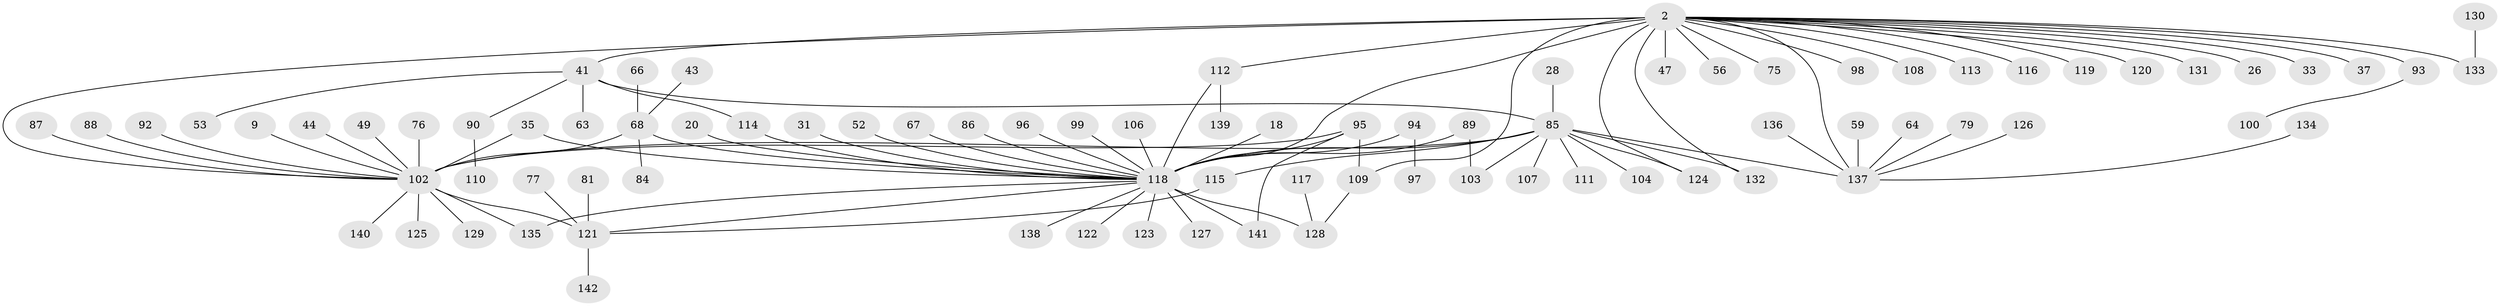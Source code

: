 // original degree distribution, {18: 0.007042253521126761, 37: 0.007042253521126761, 4: 0.04929577464788732, 7: 0.014084507042253521, 3: 0.14788732394366197, 1: 0.5211267605633803, 10: 0.007042253521126761, 11: 0.014084507042253521, 5: 0.007042253521126761, 14: 0.007042253521126761, 9: 0.007042253521126761, 2: 0.19718309859154928, 6: 0.014084507042253521}
// Generated by graph-tools (version 1.1) at 2025/50/03/04/25 21:50:11]
// undirected, 85 vertices, 101 edges
graph export_dot {
graph [start="1"]
  node [color=gray90,style=filled];
  2;
  9;
  18;
  20;
  26;
  28;
  31;
  33;
  35;
  37;
  41 [super="+23+32"];
  43;
  44 [super="+25"];
  47;
  49;
  52;
  53;
  56;
  59;
  63;
  64;
  66;
  67 [super="+62"];
  68 [super="+27+50"];
  75;
  76;
  77;
  79;
  81;
  84;
  85 [super="+38+83"];
  86;
  87;
  88;
  89 [super="+80"];
  90;
  92;
  93;
  94;
  95 [super="+69"];
  96;
  97;
  98;
  99;
  100;
  102 [super="+71+78+1"];
  103 [super="+60"];
  104 [super="+13+36"];
  106;
  107;
  108;
  109 [super="+72"];
  110;
  111;
  112 [super="+91+101"];
  113;
  114;
  115 [super="+54"];
  116 [super="+3+105"];
  117;
  118 [super="+46+74+57+70"];
  119;
  120;
  121 [super="+82"];
  122;
  123;
  124 [super="+73"];
  125;
  126 [super="+39"];
  127;
  128 [super="+65"];
  129;
  130;
  131;
  132;
  133 [super="+21"];
  134;
  135 [super="+40+51"];
  136;
  137 [super="+24"];
  138;
  139;
  140;
  141;
  142;
  2 -- 26;
  2 -- 33;
  2 -- 37;
  2 -- 41 [weight=2];
  2 -- 47;
  2 -- 56;
  2 -- 75;
  2 -- 93;
  2 -- 98;
  2 -- 108;
  2 -- 109 [weight=2];
  2 -- 112 [weight=2];
  2 -- 113;
  2 -- 119;
  2 -- 120;
  2 -- 131;
  2 -- 132;
  2 -- 137 [weight=2];
  2 -- 133;
  2 -- 118 [weight=7];
  2 -- 124;
  2 -- 102 [weight=2];
  2 -- 116 [weight=2];
  9 -- 102;
  18 -- 118;
  20 -- 118;
  28 -- 85;
  31 -- 118;
  35 -- 118;
  35 -- 102;
  41 -- 63;
  41 -- 114;
  41 -- 53;
  41 -- 90;
  41 -- 85;
  43 -- 68;
  44 -- 102;
  49 -- 102;
  52 -- 118;
  59 -- 137;
  64 -- 137;
  66 -- 68;
  67 -- 118;
  68 -- 118 [weight=2];
  68 -- 84;
  68 -- 102 [weight=3];
  76 -- 102;
  77 -- 121;
  79 -- 137;
  81 -- 121;
  85 -- 111;
  85 -- 107;
  85 -- 103;
  85 -- 124;
  85 -- 115;
  85 -- 102 [weight=2];
  85 -- 118 [weight=2];
  85 -- 132;
  85 -- 104;
  85 -- 137;
  86 -- 118;
  87 -- 102;
  88 -- 102;
  89 -- 118;
  89 -- 103;
  90 -- 110;
  92 -- 102;
  93 -- 100;
  94 -- 97;
  94 -- 118;
  95 -- 141;
  95 -- 109;
  95 -- 102;
  95 -- 118;
  96 -- 118;
  99 -- 118;
  102 -- 129;
  102 -- 140;
  102 -- 121 [weight=2];
  102 -- 125;
  102 -- 135;
  106 -- 118;
  109 -- 128;
  112 -- 139;
  112 -- 118 [weight=2];
  114 -- 118;
  115 -- 121;
  117 -- 128;
  118 -- 127;
  118 -- 138;
  118 -- 141;
  118 -- 121;
  118 -- 122;
  118 -- 123;
  118 -- 135;
  118 -- 128;
  121 -- 142;
  126 -- 137;
  130 -- 133;
  134 -- 137;
  136 -- 137;
}
